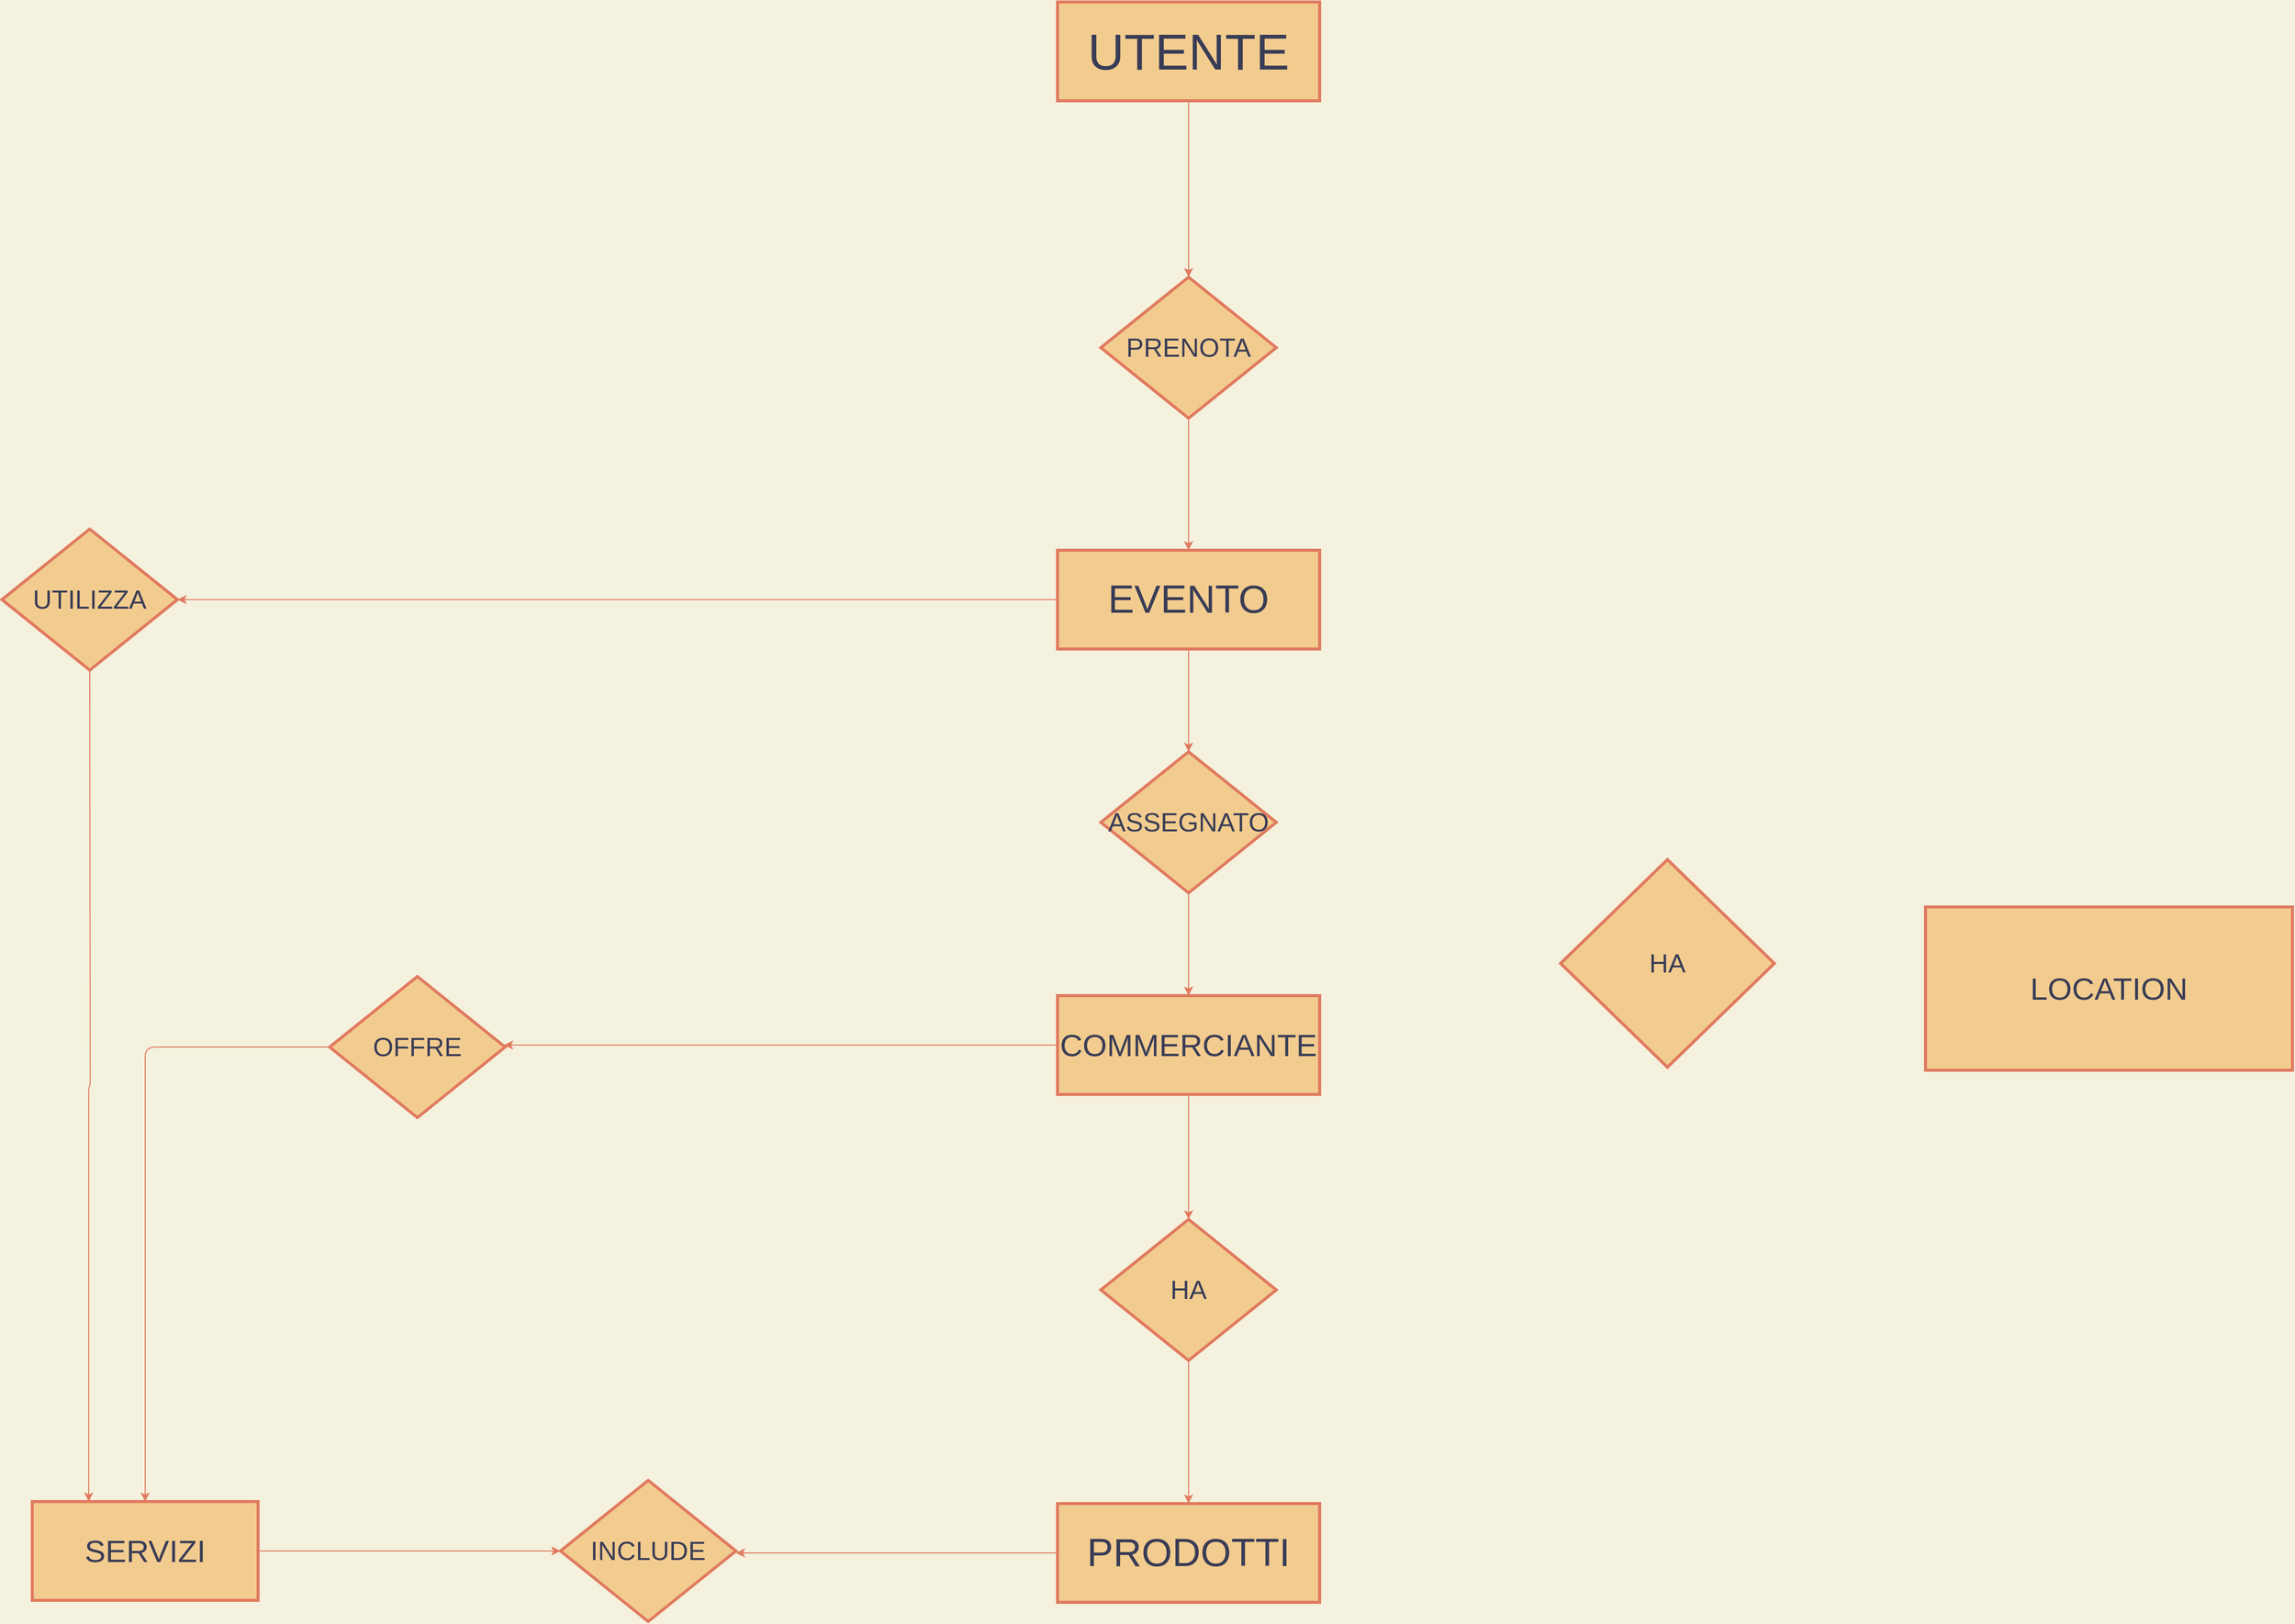 <mxfile version="14.6.13" type="github"><diagram id="FiB_EbJjOQuPVnmkzKKO" name="Page-1"><mxGraphModel dx="2395" dy="1535" grid="0" gridSize="10" guides="1" tooltips="1" connect="1" arrows="1" fold="1" page="1" pageScale="1" pageWidth="2336" pageHeight="1654" background="#F4F1DE" math="0" shadow="0"><root><mxCell id="0"/><mxCell id="1" parent="0"/><mxCell id="lqkEdJK6duSOkFp0MMpi-26" style="edgeStyle=orthogonalEdgeStyle;rounded=0;orthogonalLoop=1;jettySize=auto;html=1;exitX=0;exitY=0.5;exitDx=0;exitDy=0;entryX=0;entryY=0.5;entryDx=0;entryDy=0;strokeWidth=4;labelBackgroundColor=#F4F1DE;strokeColor=#E07A5F;fontColor=#393C56;" edge="1" parent="1" source="lqkEdJK6duSOkFp0MMpi-27"><mxGeometry relative="1" as="geometry"><mxPoint x="791" y="1296" as="targetPoint"/></mxGeometry></mxCell><mxCell id="lqkEdJK6duSOkFp0MMpi-42" style="edgeStyle=orthogonalEdgeStyle;curved=0;rounded=1;sketch=0;orthogonalLoop=1;jettySize=auto;html=1;exitX=0.5;exitY=1;exitDx=0;exitDy=0;fontColor=#393C56;strokeColor=#E07A5F;fillColor=#F2CC8F;" edge="1" parent="1" source="lqkEdJK6duSOkFp0MMpi-40" target="lqkEdJK6duSOkFp0MMpi-41"><mxGeometry relative="1" as="geometry"/></mxCell><mxCell id="lqkEdJK6duSOkFp0MMpi-40" value="&lt;font style=&quot;font-size: 50px&quot;&gt;UTENTE&lt;/font&gt;" style="rounded=0;whiteSpace=wrap;html=1;sketch=0;fontColor=#393C56;strokeColor=#E07A5F;strokeWidth=3;fillColor=#F2CC8F;" vertex="1" parent="1"><mxGeometry x="1076" y="30" width="260" height="98" as="geometry"/></mxCell><mxCell id="lqkEdJK6duSOkFp0MMpi-49" style="edgeStyle=orthogonalEdgeStyle;curved=0;rounded=1;sketch=0;orthogonalLoop=1;jettySize=auto;html=1;exitX=0.5;exitY=1;exitDx=0;exitDy=0;fontColor=#393C56;strokeColor=#E07A5F;fillColor=#F2CC8F;" edge="1" parent="1" source="lqkEdJK6duSOkFp0MMpi-41" target="lqkEdJK6duSOkFp0MMpi-43"><mxGeometry relative="1" as="geometry"/></mxCell><mxCell id="lqkEdJK6duSOkFp0MMpi-41" value="&lt;font style=&quot;font-size: 26px&quot;&gt;PRENOTA&lt;/font&gt;" style="rhombus;whiteSpace=wrap;html=1;rounded=0;sketch=0;fontColor=#393C56;strokeColor=#E07A5F;strokeWidth=3;fillColor=#F2CC8F;" vertex="1" parent="1"><mxGeometry x="1119" y="303" width="174" height="140" as="geometry"/></mxCell><mxCell id="lqkEdJK6duSOkFp0MMpi-50" style="edgeStyle=orthogonalEdgeStyle;curved=0;rounded=1;sketch=0;orthogonalLoop=1;jettySize=auto;html=1;exitX=0.5;exitY=1;exitDx=0;exitDy=0;fontColor=#393C56;strokeColor=#E07A5F;fillColor=#F2CC8F;" edge="1" parent="1" source="lqkEdJK6duSOkFp0MMpi-43" target="lqkEdJK6duSOkFp0MMpi-45"><mxGeometry relative="1" as="geometry"/></mxCell><mxCell id="lqkEdJK6duSOkFp0MMpi-75" style="edgeStyle=orthogonalEdgeStyle;curved=0;rounded=1;sketch=0;orthogonalLoop=1;jettySize=auto;html=1;exitX=0;exitY=0.5;exitDx=0;exitDy=0;entryX=1;entryY=0.5;entryDx=0;entryDy=0;fontColor=#393C56;strokeColor=#E07A5F;fillColor=#F2CC8F;" edge="1" parent="1" source="lqkEdJK6duSOkFp0MMpi-43" target="lqkEdJK6duSOkFp0MMpi-74"><mxGeometry relative="1" as="geometry"/></mxCell><mxCell id="lqkEdJK6duSOkFp0MMpi-43" value="&lt;font style=&quot;font-size: 39px&quot;&gt;EVENTO&lt;/font&gt;" style="rounded=0;whiteSpace=wrap;html=1;sketch=0;fontColor=#393C56;strokeColor=#E07A5F;strokeWidth=3;fillColor=#F2CC8F;" vertex="1" parent="1"><mxGeometry x="1076" y="574" width="260" height="98" as="geometry"/></mxCell><mxCell id="lqkEdJK6duSOkFp0MMpi-51" style="edgeStyle=orthogonalEdgeStyle;curved=0;rounded=1;sketch=0;orthogonalLoop=1;jettySize=auto;html=1;exitX=0.5;exitY=1;exitDx=0;exitDy=0;fontColor=#393C56;strokeColor=#E07A5F;fillColor=#F2CC8F;" edge="1" parent="1" source="lqkEdJK6duSOkFp0MMpi-45" target="lqkEdJK6duSOkFp0MMpi-46"><mxGeometry relative="1" as="geometry"/></mxCell><mxCell id="lqkEdJK6duSOkFp0MMpi-45" value="&lt;span style=&quot;font-size: 26px&quot;&gt;ASSEGNATO&lt;/span&gt;" style="rhombus;whiteSpace=wrap;html=1;rounded=0;sketch=0;fontColor=#393C56;strokeColor=#E07A5F;strokeWidth=3;fillColor=#F2CC8F;" vertex="1" parent="1"><mxGeometry x="1119" y="774" width="174" height="140" as="geometry"/></mxCell><mxCell id="lqkEdJK6duSOkFp0MMpi-52" style="edgeStyle=orthogonalEdgeStyle;curved=0;rounded=1;sketch=0;orthogonalLoop=1;jettySize=auto;html=1;exitX=0.5;exitY=1;exitDx=0;exitDy=0;fontColor=#393C56;strokeColor=#E07A5F;fillColor=#F2CC8F;" edge="1" parent="1" source="lqkEdJK6duSOkFp0MMpi-46" target="lqkEdJK6duSOkFp0MMpi-47"><mxGeometry relative="1" as="geometry"/></mxCell><mxCell id="lqkEdJK6duSOkFp0MMpi-65" style="edgeStyle=orthogonalEdgeStyle;curved=0;rounded=1;sketch=0;orthogonalLoop=1;jettySize=auto;html=1;fontColor=#393C56;strokeColor=#E07A5F;fillColor=#F2CC8F;" edge="1" parent="1" source="lqkEdJK6duSOkFp0MMpi-46"><mxGeometry relative="1" as="geometry"><mxPoint x="527.0" y="1065" as="targetPoint"/></mxGeometry></mxCell><mxCell id="lqkEdJK6duSOkFp0MMpi-46" value="&lt;span style=&quot;font-size: 31px&quot;&gt;COMMERCIANTE&lt;/span&gt;" style="rounded=0;whiteSpace=wrap;html=1;sketch=0;fontColor=#393C56;strokeColor=#E07A5F;strokeWidth=3;fillColor=#F2CC8F;" vertex="1" parent="1"><mxGeometry x="1076" y="1016" width="260" height="98" as="geometry"/></mxCell><mxCell id="lqkEdJK6duSOkFp0MMpi-78" style="edgeStyle=orthogonalEdgeStyle;curved=0;rounded=1;sketch=0;orthogonalLoop=1;jettySize=auto;html=1;exitX=0.5;exitY=1;exitDx=0;exitDy=0;entryX=0.5;entryY=0;entryDx=0;entryDy=0;fontColor=#393C56;strokeColor=#E07A5F;fillColor=#F2CC8F;" edge="1" parent="1" source="lqkEdJK6duSOkFp0MMpi-47" target="lqkEdJK6duSOkFp0MMpi-76"><mxGeometry relative="1" as="geometry"/></mxCell><mxCell id="lqkEdJK6duSOkFp0MMpi-47" value="&lt;span style=&quot;font-size: 26px&quot;&gt;HA&lt;/span&gt;" style="rhombus;whiteSpace=wrap;html=1;rounded=0;sketch=0;fontColor=#393C56;strokeColor=#E07A5F;strokeWidth=3;fillColor=#F2CC8F;" vertex="1" parent="1"><mxGeometry x="1119" y="1238" width="174" height="140" as="geometry"/></mxCell><mxCell id="lqkEdJK6duSOkFp0MMpi-54" value="&lt;span style=&quot;font-size: 26px&quot;&gt;HA&lt;/span&gt;" style="rhombus;whiteSpace=wrap;html=1;rounded=0;sketch=0;fontColor=#393C56;strokeColor=#E07A5F;strokeWidth=3;fillColor=#F2CC8F;" vertex="1" parent="1"><mxGeometry x="1575" y="881" width="212" height="206" as="geometry"/></mxCell><mxCell id="lqkEdJK6duSOkFp0MMpi-56" value="&lt;span style=&quot;font-size: 31px&quot;&gt;LOCATION&lt;/span&gt;" style="rounded=0;whiteSpace=wrap;html=1;sketch=0;fontColor=#393C56;strokeColor=#E07A5F;strokeWidth=3;fillColor=#F2CC8F;" vertex="1" parent="1"><mxGeometry x="1937" y="928" width="364" height="162" as="geometry"/></mxCell><mxCell id="lqkEdJK6duSOkFp0MMpi-64" style="edgeStyle=orthogonalEdgeStyle;curved=0;rounded=1;sketch=0;orthogonalLoop=1;jettySize=auto;html=1;entryX=0.5;entryY=0;entryDx=0;entryDy=0;fontColor=#393C56;strokeColor=#E07A5F;fillColor=#F2CC8F;" edge="1" parent="1" source="lqkEdJK6duSOkFp0MMpi-59" target="lqkEdJK6duSOkFp0MMpi-62"><mxGeometry relative="1" as="geometry"/></mxCell><mxCell id="lqkEdJK6duSOkFp0MMpi-59" value="&lt;span style=&quot;font-size: 26px&quot;&gt;OFFRE&lt;/span&gt;" style="rhombus;whiteSpace=wrap;html=1;rounded=0;sketch=0;fontColor=#393C56;strokeColor=#E07A5F;strokeWidth=3;fillColor=#F2CC8F;" vertex="1" parent="1"><mxGeometry x="354" y="997" width="174" height="140" as="geometry"/></mxCell><mxCell id="lqkEdJK6duSOkFp0MMpi-70" style="edgeStyle=orthogonalEdgeStyle;curved=0;rounded=1;sketch=0;orthogonalLoop=1;jettySize=auto;html=1;entryX=0;entryY=0.5;entryDx=0;entryDy=0;fontColor=#393C56;strokeColor=#E07A5F;fillColor=#F2CC8F;" edge="1" parent="1" source="lqkEdJK6duSOkFp0MMpi-62" target="lqkEdJK6duSOkFp0MMpi-68"><mxGeometry relative="1" as="geometry"/></mxCell><mxCell id="lqkEdJK6duSOkFp0MMpi-62" value="&lt;span style=&quot;font-size: 31px&quot;&gt;SERVIZI&lt;/span&gt;" style="rounded=0;whiteSpace=wrap;html=1;sketch=0;fontColor=#393C56;strokeColor=#E07A5F;strokeWidth=3;fillColor=#F2CC8F;" vertex="1" parent="1"><mxGeometry x="59" y="1518" width="224" height="98" as="geometry"/></mxCell><mxCell id="lqkEdJK6duSOkFp0MMpi-68" value="&lt;span style=&quot;font-size: 26px&quot;&gt;INCLUDE&lt;/span&gt;" style="rhombus;whiteSpace=wrap;html=1;rounded=0;sketch=0;fontColor=#393C56;strokeColor=#E07A5F;strokeWidth=3;fillColor=#F2CC8F;" vertex="1" parent="1"><mxGeometry x="583" y="1497" width="174" height="140" as="geometry"/></mxCell><mxCell id="lqkEdJK6duSOkFp0MMpi-72" style="edgeStyle=orthogonalEdgeStyle;curved=0;rounded=1;sketch=0;orthogonalLoop=1;jettySize=auto;html=1;entryX=0.25;entryY=0;entryDx=0;entryDy=0;fontColor=#393C56;strokeColor=#E07A5F;fillColor=#F2CC8F;" edge="1" parent="1" target="lqkEdJK6duSOkFp0MMpi-62"><mxGeometry relative="1" as="geometry"><mxPoint x="116" y="693" as="sourcePoint"/></mxGeometry></mxCell><mxCell id="lqkEdJK6duSOkFp0MMpi-74" value="&lt;span style=&quot;font-size: 26px&quot;&gt;UTILIZZA&lt;/span&gt;" style="rhombus;whiteSpace=wrap;html=1;rounded=0;sketch=0;fontColor=#393C56;strokeColor=#E07A5F;strokeWidth=3;fillColor=#F2CC8F;" vertex="1" parent="1"><mxGeometry x="29" y="553" width="174" height="140" as="geometry"/></mxCell><mxCell id="lqkEdJK6duSOkFp0MMpi-77" style="edgeStyle=orthogonalEdgeStyle;curved=0;rounded=1;sketch=0;orthogonalLoop=1;jettySize=auto;html=1;fontColor=#393C56;strokeColor=#E07A5F;fillColor=#F2CC8F;" edge="1" parent="1" source="lqkEdJK6duSOkFp0MMpi-76"><mxGeometry relative="1" as="geometry"><mxPoint x="757" y="1569" as="targetPoint"/></mxGeometry></mxCell><mxCell id="lqkEdJK6duSOkFp0MMpi-76" value="&lt;span style=&quot;font-size: 39px&quot;&gt;PRODOTTI&lt;/span&gt;" style="rounded=0;whiteSpace=wrap;html=1;sketch=0;fontColor=#393C56;strokeColor=#E07A5F;strokeWidth=3;fillColor=#F2CC8F;" vertex="1" parent="1"><mxGeometry x="1076" y="1520" width="260" height="98" as="geometry"/></mxCell></root></mxGraphModel></diagram></mxfile>